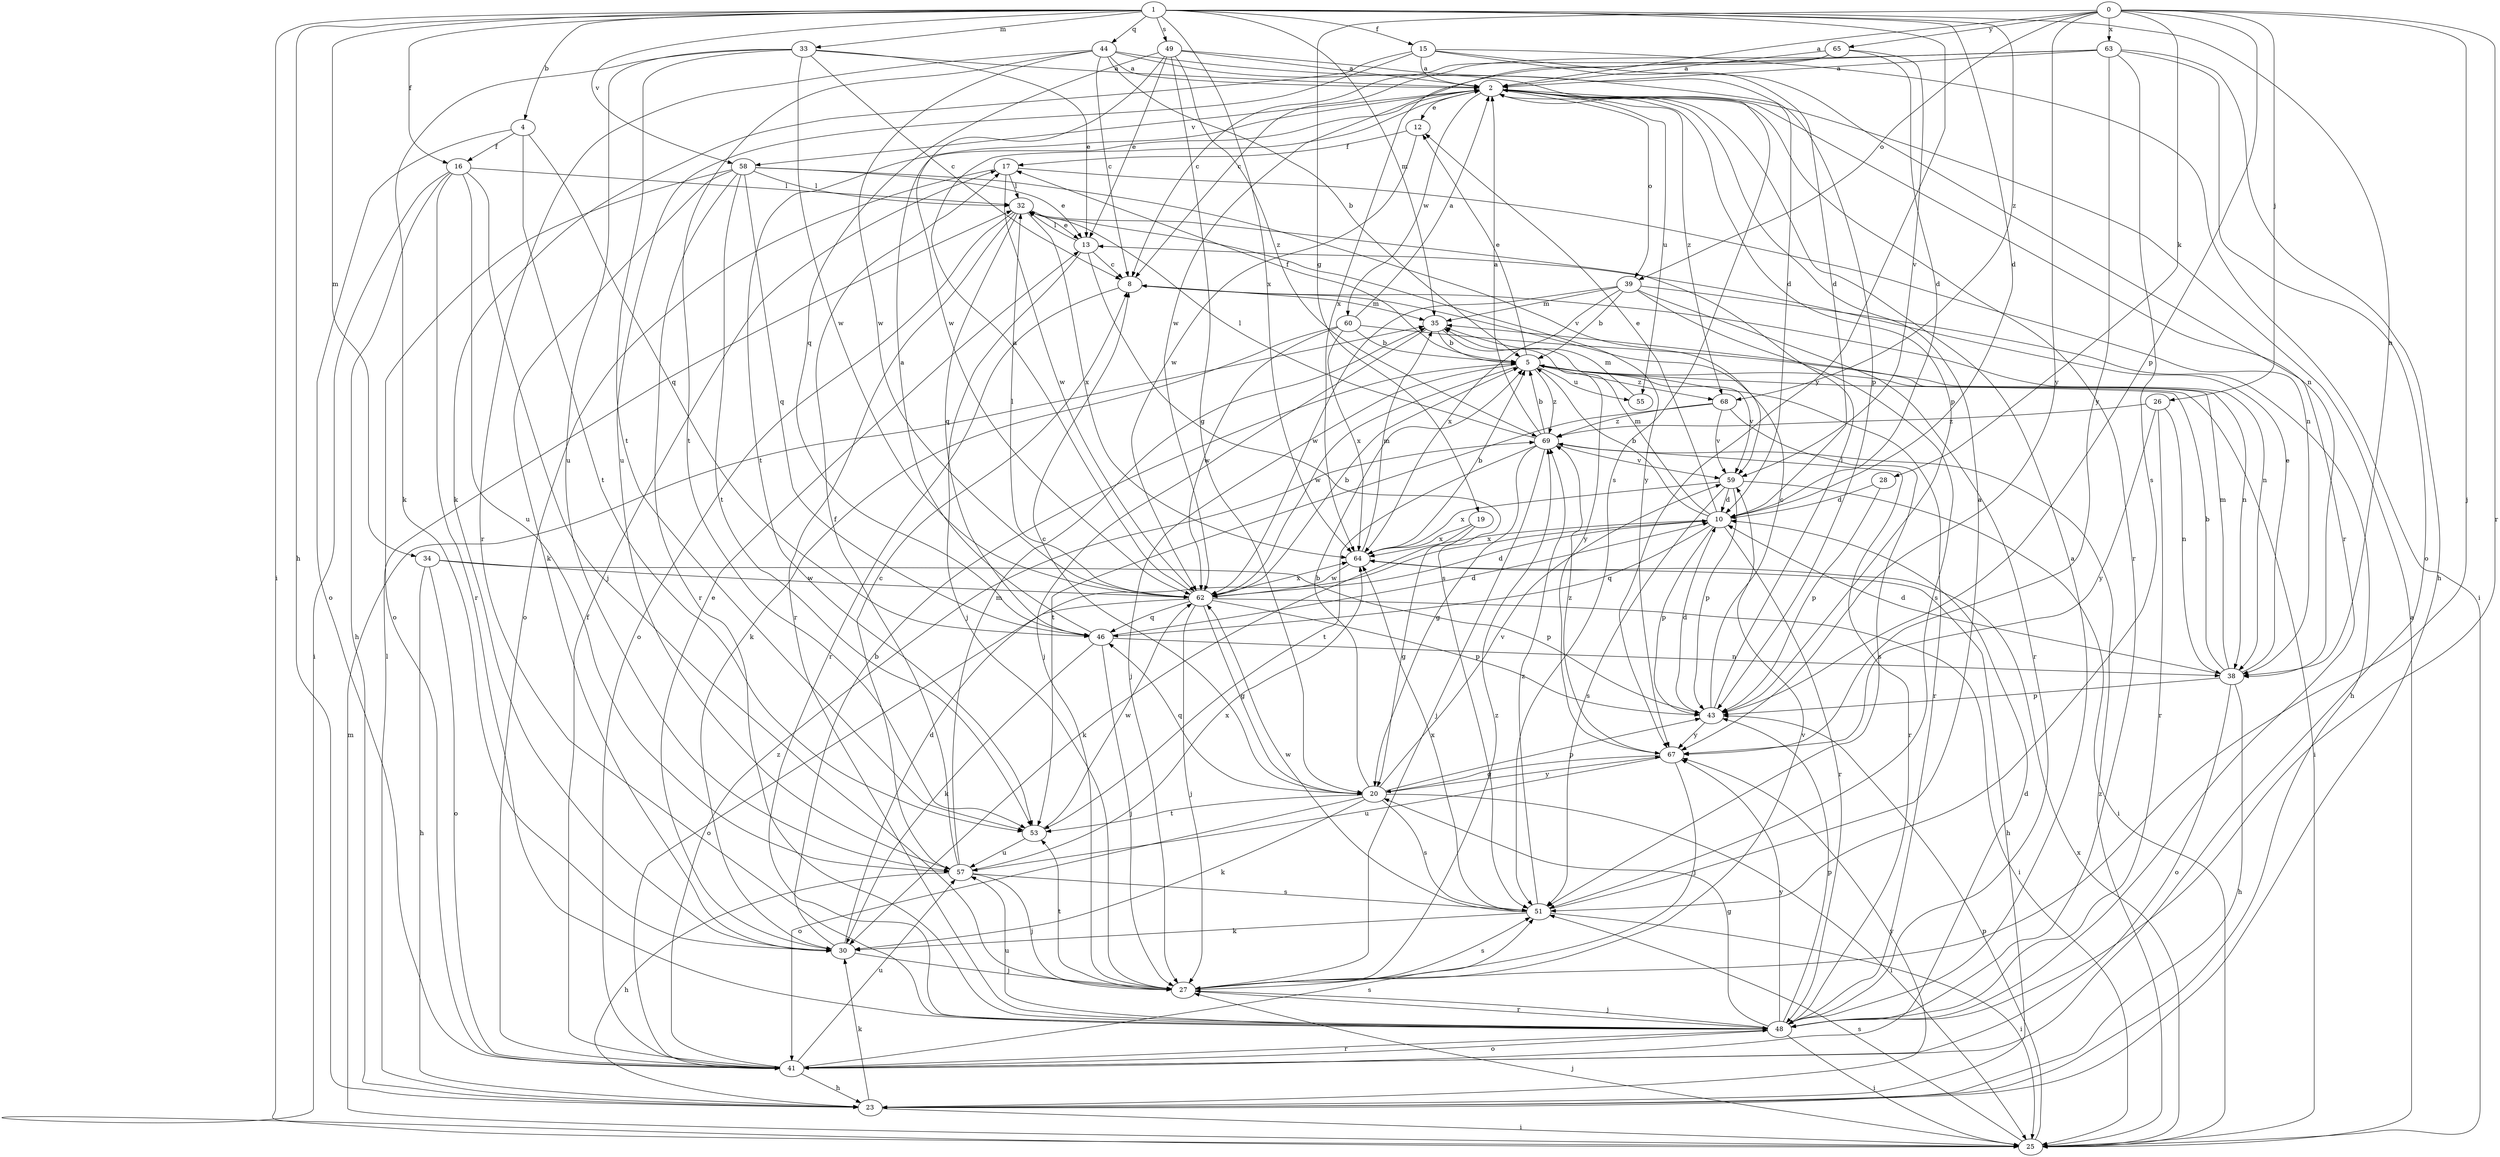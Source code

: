 strict digraph  {
0;
1;
2;
4;
5;
8;
10;
12;
13;
15;
16;
17;
19;
20;
23;
25;
26;
27;
28;
30;
32;
33;
34;
35;
38;
39;
41;
43;
44;
46;
48;
49;
51;
53;
55;
57;
58;
59;
60;
62;
63;
64;
65;
67;
68;
69;
0 -> 2  [label=a];
0 -> 19  [label=g];
0 -> 26  [label=j];
0 -> 27  [label=j];
0 -> 28  [label=k];
0 -> 39  [label=o];
0 -> 43  [label=p];
0 -> 48  [label=r];
0 -> 63  [label=x];
0 -> 65  [label=y];
0 -> 67  [label=y];
1 -> 4  [label=b];
1 -> 10  [label=d];
1 -> 15  [label=f];
1 -> 16  [label=f];
1 -> 23  [label=h];
1 -> 25  [label=i];
1 -> 33  [label=m];
1 -> 34  [label=m];
1 -> 35  [label=m];
1 -> 38  [label=n];
1 -> 44  [label=q];
1 -> 49  [label=s];
1 -> 58  [label=v];
1 -> 64  [label=x];
1 -> 67  [label=y];
1 -> 68  [label=z];
2 -> 12  [label=e];
2 -> 38  [label=n];
2 -> 39  [label=o];
2 -> 43  [label=p];
2 -> 48  [label=r];
2 -> 53  [label=t];
2 -> 55  [label=u];
2 -> 58  [label=v];
2 -> 60  [label=w];
2 -> 68  [label=z];
4 -> 16  [label=f];
4 -> 41  [label=o];
4 -> 46  [label=q];
4 -> 53  [label=t];
5 -> 12  [label=e];
5 -> 17  [label=f];
5 -> 25  [label=i];
5 -> 27  [label=j];
5 -> 48  [label=r];
5 -> 55  [label=u];
5 -> 59  [label=v];
5 -> 62  [label=w];
5 -> 68  [label=z];
5 -> 69  [label=z];
8 -> 35  [label=m];
8 -> 38  [label=n];
8 -> 48  [label=r];
10 -> 5  [label=b];
10 -> 12  [label=e];
10 -> 35  [label=m];
10 -> 43  [label=p];
10 -> 46  [label=q];
10 -> 48  [label=r];
10 -> 64  [label=x];
12 -> 17  [label=f];
12 -> 62  [label=w];
13 -> 8  [label=c];
13 -> 27  [label=j];
13 -> 32  [label=l];
13 -> 51  [label=s];
15 -> 2  [label=a];
15 -> 10  [label=d];
15 -> 25  [label=i];
15 -> 30  [label=k];
15 -> 48  [label=r];
15 -> 57  [label=u];
16 -> 23  [label=h];
16 -> 25  [label=i];
16 -> 27  [label=j];
16 -> 32  [label=l];
16 -> 48  [label=r];
16 -> 57  [label=u];
17 -> 32  [label=l];
17 -> 38  [label=n];
17 -> 41  [label=o];
17 -> 62  [label=w];
19 -> 20  [label=g];
19 -> 30  [label=k];
19 -> 64  [label=x];
20 -> 5  [label=b];
20 -> 8  [label=c];
20 -> 25  [label=i];
20 -> 30  [label=k];
20 -> 41  [label=o];
20 -> 43  [label=p];
20 -> 46  [label=q];
20 -> 51  [label=s];
20 -> 53  [label=t];
20 -> 59  [label=v];
20 -> 67  [label=y];
23 -> 25  [label=i];
23 -> 30  [label=k];
23 -> 32  [label=l];
23 -> 67  [label=y];
25 -> 2  [label=a];
25 -> 27  [label=j];
25 -> 35  [label=m];
25 -> 43  [label=p];
25 -> 51  [label=s];
25 -> 64  [label=x];
25 -> 69  [label=z];
26 -> 38  [label=n];
26 -> 48  [label=r];
26 -> 67  [label=y];
26 -> 69  [label=z];
27 -> 48  [label=r];
27 -> 51  [label=s];
27 -> 53  [label=t];
27 -> 59  [label=v];
27 -> 69  [label=z];
28 -> 10  [label=d];
28 -> 43  [label=p];
30 -> 5  [label=b];
30 -> 10  [label=d];
30 -> 13  [label=e];
30 -> 27  [label=j];
32 -> 13  [label=e];
32 -> 41  [label=o];
32 -> 46  [label=q];
32 -> 48  [label=r];
32 -> 64  [label=x];
32 -> 67  [label=y];
33 -> 2  [label=a];
33 -> 8  [label=c];
33 -> 13  [label=e];
33 -> 30  [label=k];
33 -> 53  [label=t];
33 -> 57  [label=u];
33 -> 62  [label=w];
34 -> 23  [label=h];
34 -> 41  [label=o];
34 -> 43  [label=p];
34 -> 62  [label=w];
35 -> 5  [label=b];
35 -> 27  [label=j];
35 -> 67  [label=y];
38 -> 5  [label=b];
38 -> 10  [label=d];
38 -> 13  [label=e];
38 -> 23  [label=h];
38 -> 35  [label=m];
38 -> 41  [label=o];
38 -> 43  [label=p];
39 -> 5  [label=b];
39 -> 23  [label=h];
39 -> 35  [label=m];
39 -> 48  [label=r];
39 -> 51  [label=s];
39 -> 62  [label=w];
39 -> 64  [label=x];
41 -> 10  [label=d];
41 -> 17  [label=f];
41 -> 23  [label=h];
41 -> 48  [label=r];
41 -> 51  [label=s];
41 -> 57  [label=u];
41 -> 69  [label=z];
43 -> 8  [label=c];
43 -> 10  [label=d];
43 -> 32  [label=l];
43 -> 67  [label=y];
44 -> 2  [label=a];
44 -> 5  [label=b];
44 -> 8  [label=c];
44 -> 43  [label=p];
44 -> 48  [label=r];
44 -> 51  [label=s];
44 -> 53  [label=t];
44 -> 62  [label=w];
46 -> 2  [label=a];
46 -> 10  [label=d];
46 -> 27  [label=j];
46 -> 30  [label=k];
46 -> 38  [label=n];
48 -> 2  [label=a];
48 -> 20  [label=g];
48 -> 25  [label=i];
48 -> 27  [label=j];
48 -> 41  [label=o];
48 -> 43  [label=p];
48 -> 57  [label=u];
48 -> 67  [label=y];
49 -> 2  [label=a];
49 -> 10  [label=d];
49 -> 13  [label=e];
49 -> 20  [label=g];
49 -> 46  [label=q];
49 -> 62  [label=w];
49 -> 69  [label=z];
51 -> 2  [label=a];
51 -> 25  [label=i];
51 -> 30  [label=k];
51 -> 62  [label=w];
51 -> 64  [label=x];
51 -> 69  [label=z];
53 -> 57  [label=u];
53 -> 62  [label=w];
55 -> 35  [label=m];
57 -> 8  [label=c];
57 -> 17  [label=f];
57 -> 23  [label=h];
57 -> 27  [label=j];
57 -> 35  [label=m];
57 -> 51  [label=s];
57 -> 64  [label=x];
58 -> 13  [label=e];
58 -> 30  [label=k];
58 -> 32  [label=l];
58 -> 41  [label=o];
58 -> 46  [label=q];
58 -> 48  [label=r];
58 -> 53  [label=t];
58 -> 59  [label=v];
59 -> 10  [label=d];
59 -> 25  [label=i];
59 -> 43  [label=p];
59 -> 51  [label=s];
59 -> 64  [label=x];
60 -> 2  [label=a];
60 -> 5  [label=b];
60 -> 30  [label=k];
60 -> 38  [label=n];
60 -> 62  [label=w];
60 -> 64  [label=x];
62 -> 2  [label=a];
62 -> 5  [label=b];
62 -> 10  [label=d];
62 -> 20  [label=g];
62 -> 25  [label=i];
62 -> 27  [label=j];
62 -> 32  [label=l];
62 -> 41  [label=o];
62 -> 43  [label=p];
62 -> 46  [label=q];
62 -> 64  [label=x];
63 -> 2  [label=a];
63 -> 8  [label=c];
63 -> 23  [label=h];
63 -> 41  [label=o];
63 -> 51  [label=s];
63 -> 62  [label=w];
63 -> 67  [label=y];
64 -> 5  [label=b];
64 -> 23  [label=h];
64 -> 35  [label=m];
64 -> 62  [label=w];
65 -> 2  [label=a];
65 -> 8  [label=c];
65 -> 10  [label=d];
65 -> 59  [label=v];
65 -> 64  [label=x];
67 -> 20  [label=g];
67 -> 27  [label=j];
67 -> 57  [label=u];
67 -> 69  [label=z];
68 -> 51  [label=s];
68 -> 53  [label=t];
68 -> 59  [label=v];
68 -> 69  [label=z];
69 -> 2  [label=a];
69 -> 5  [label=b];
69 -> 20  [label=g];
69 -> 27  [label=j];
69 -> 32  [label=l];
69 -> 48  [label=r];
69 -> 53  [label=t];
69 -> 59  [label=v];
}
